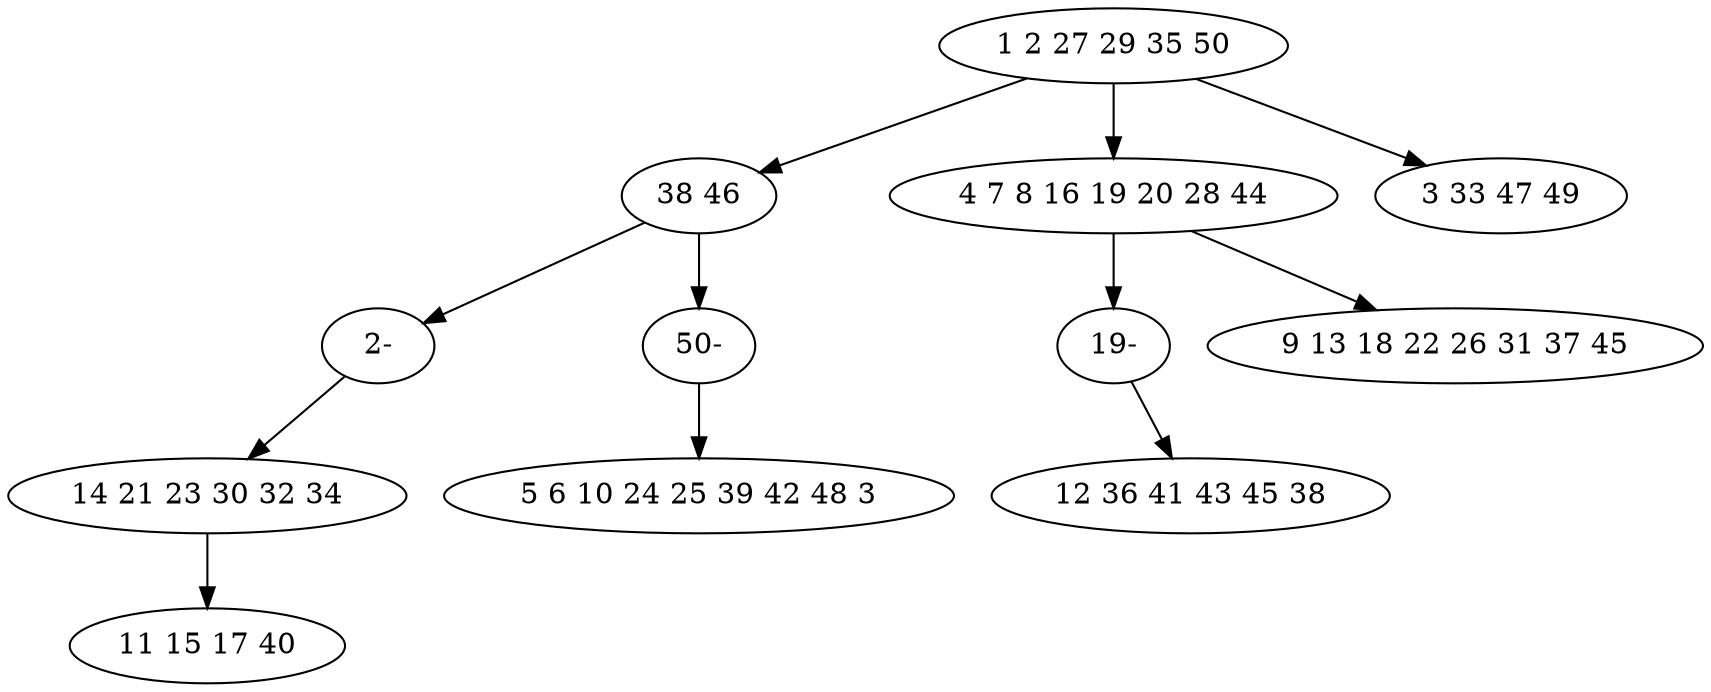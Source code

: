 digraph true_tree {
	"0" -> "1"
	"0" -> "2"
	"2" -> "11"
	"1" -> "9"
	"0" -> "5"
	"1" -> "10"
	"4" -> "7"
	"2" -> "8"
	"9" -> "4"
	"10" -> "6"
	"11" -> "3"
	"0" [label="1 2 27 29 35 50"];
	"1" [label="38 46"];
	"2" [label="4 7 8 16 19 20 28 44"];
	"3" [label="12 36 41 43 45 38"];
	"4" [label="14 21 23 30 32 34"];
	"5" [label="3 33 47 49"];
	"6" [label="5 6 10 24 25 39 42 48 3"];
	"7" [label="11 15 17 40"];
	"8" [label="9 13 18 22 26 31 37 45"];
	"9" [label="2-"];
	"10" [label="50-"];
	"11" [label="19-"];
}
